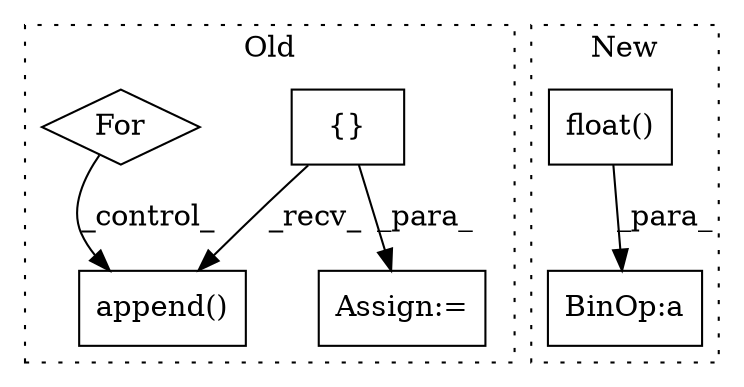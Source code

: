 digraph G {
subgraph cluster0 {
1 [label="append()" a="75" s="7387,7429" l="17,1" shape="box"];
4 [label="{}" a="59" s="7221,7221" l="2,1" shape="box"];
5 [label="Assign:=" a="68" s="7448" l="3" shape="box"];
6 [label="For" a="107" s="7232,7264" l="4,14" shape="diamond"];
label = "Old";
style="dotted";
}
subgraph cluster1 {
2 [label="float()" a="75" s="7254" l="22" shape="box"];
3 [label="BinOp:a" a="82" s="7246" l="3" shape="box"];
label = "New";
style="dotted";
}
2 -> 3 [label="_para_"];
4 -> 1 [label="_recv_"];
4 -> 5 [label="_para_"];
6 -> 1 [label="_control_"];
}